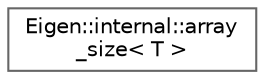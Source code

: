digraph "类继承关系图"
{
 // LATEX_PDF_SIZE
  bgcolor="transparent";
  edge [fontname=Helvetica,fontsize=10,labelfontname=Helvetica,labelfontsize=10];
  node [fontname=Helvetica,fontsize=10,shape=box,height=0.2,width=0.4];
  rankdir="LR";
  Node0 [id="Node000000",label="Eigen::internal::array\l_size\< T \>",height=0.2,width=0.4,color="grey40", fillcolor="white", style="filled",URL="$struct_eigen_1_1internal_1_1array__size.html",tooltip=" "];
}
